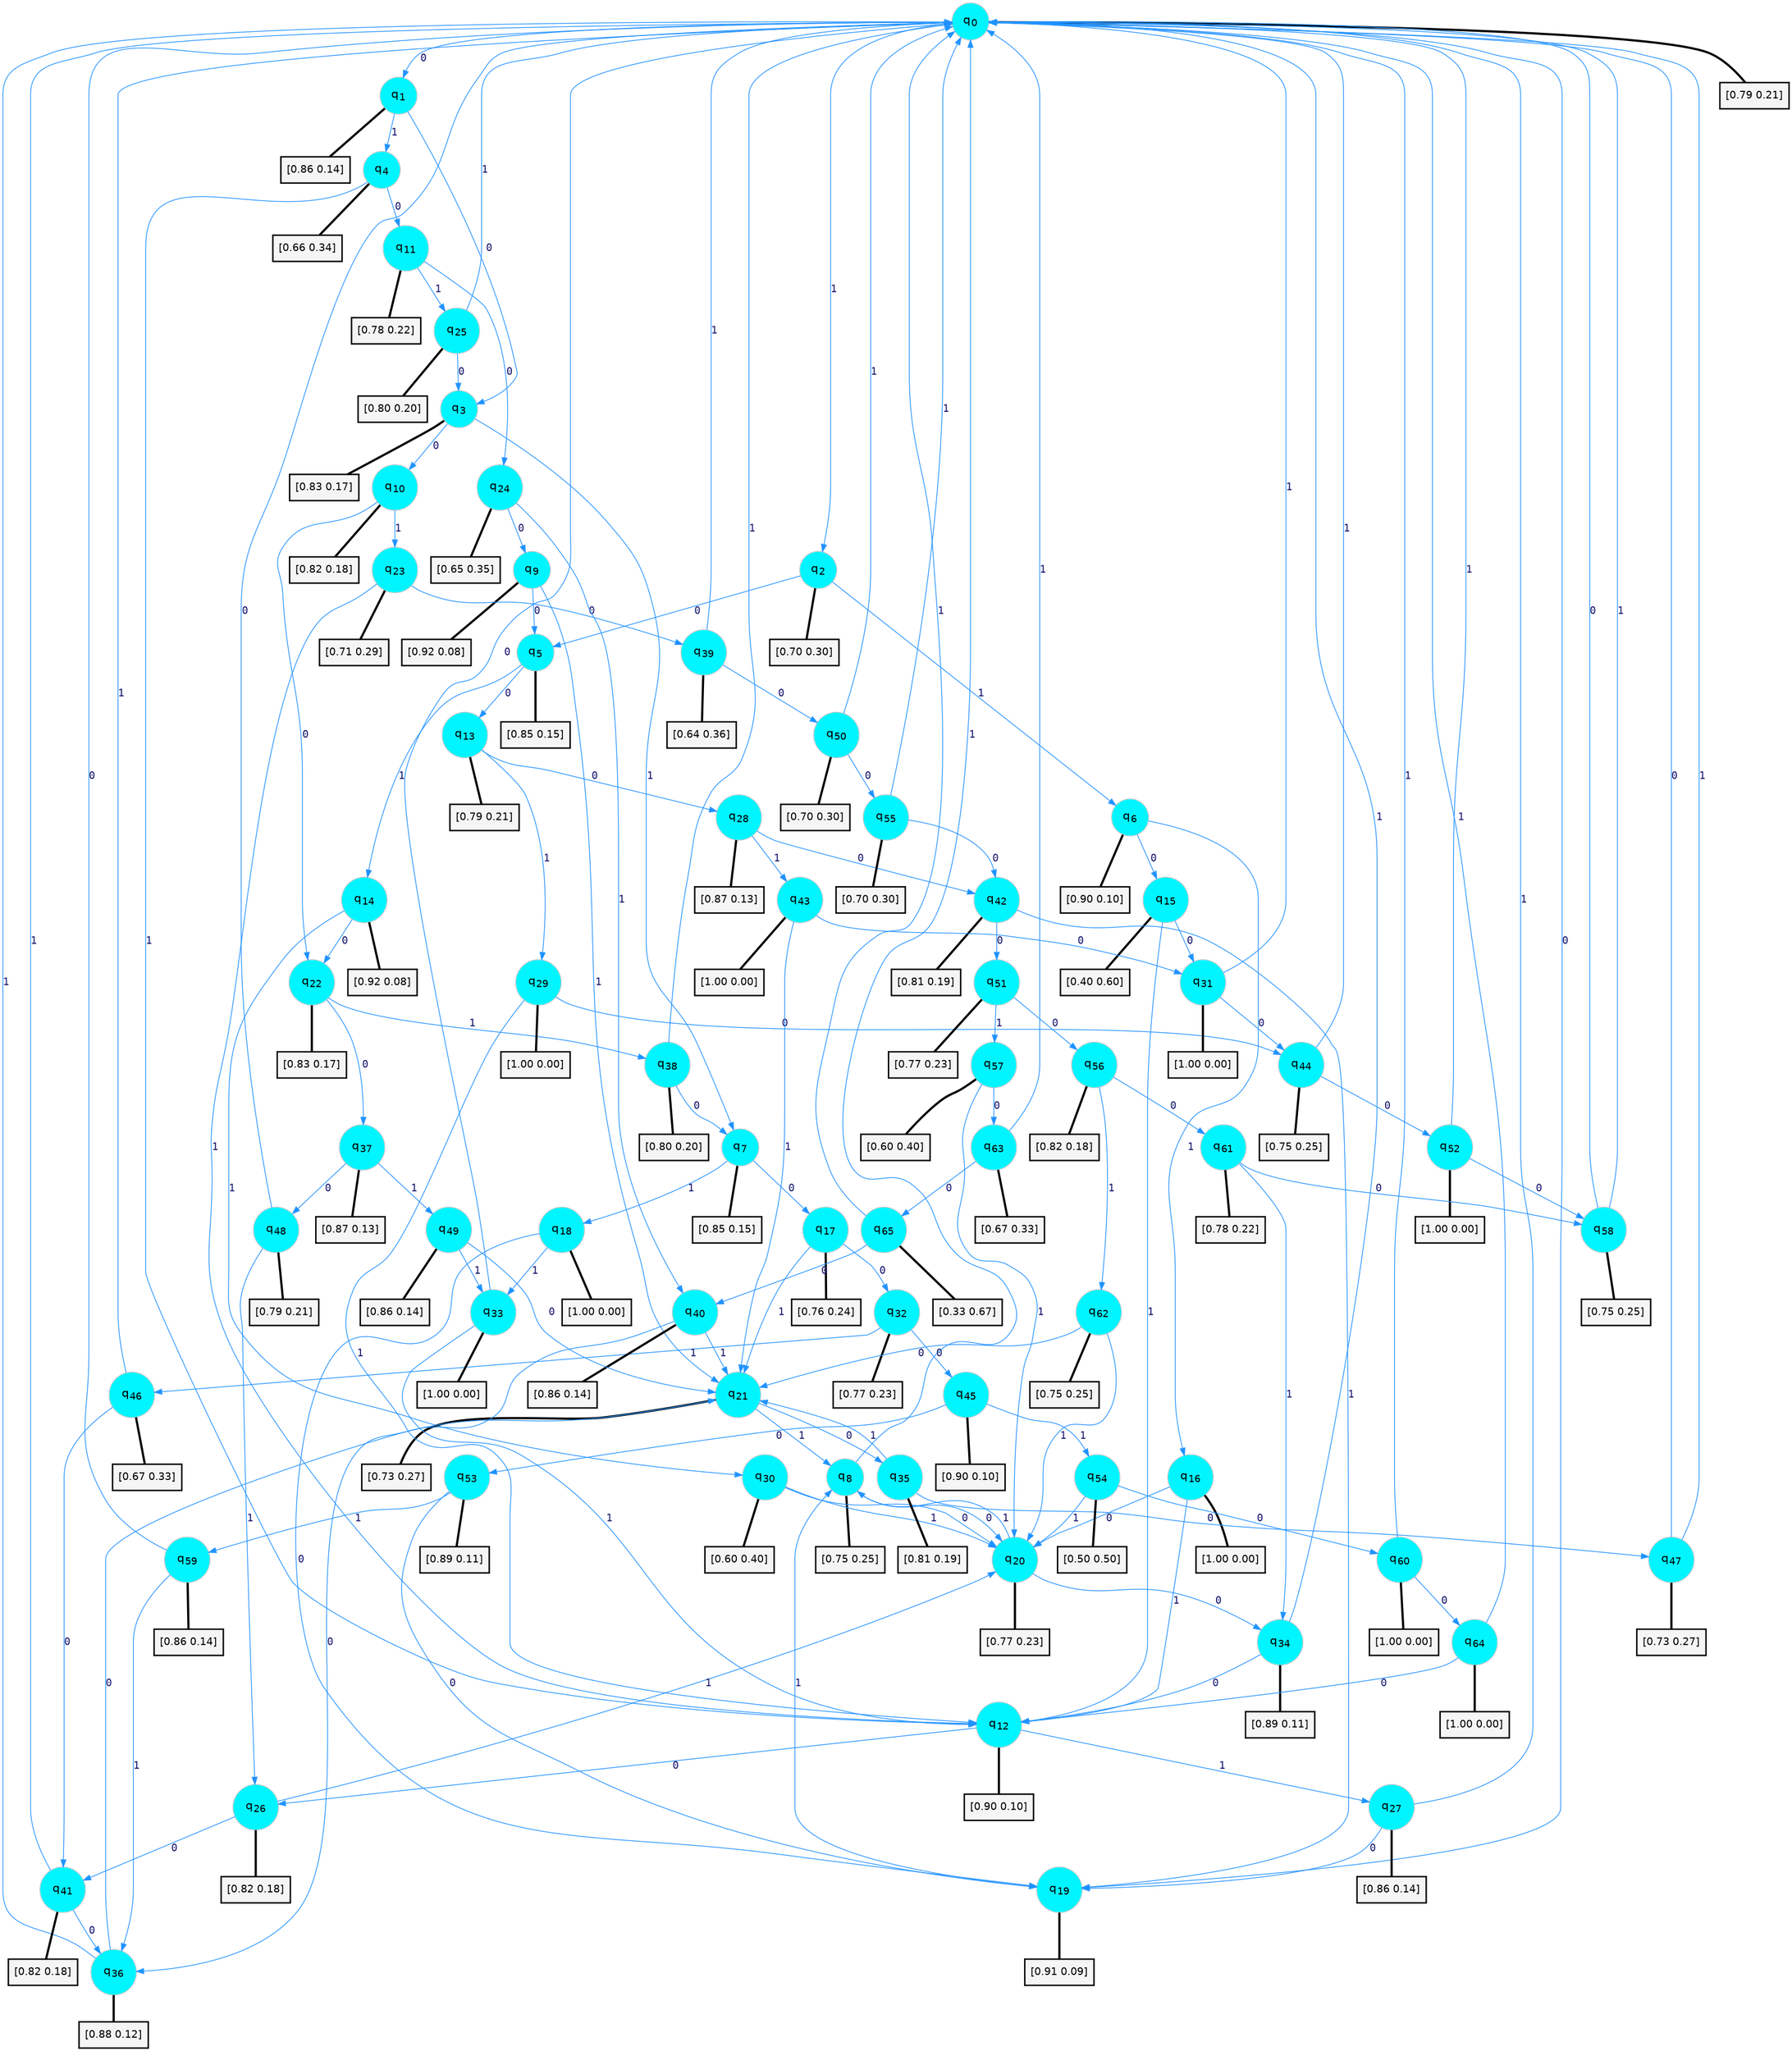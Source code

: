 digraph G {
graph [
bgcolor=transparent, dpi=300, rankdir=TD, size="40,25"];
node [
color=gray, fillcolor=turquoise1, fontcolor=black, fontname=Helvetica, fontsize=16, fontweight=bold, shape=circle, style=filled];
edge [
arrowsize=1, color=dodgerblue1, fontcolor=midnightblue, fontname=courier, fontweight=bold, penwidth=1, style=solid, weight=20];
0[label=<q<SUB>0</SUB>>];
1[label=<q<SUB>1</SUB>>];
2[label=<q<SUB>2</SUB>>];
3[label=<q<SUB>3</SUB>>];
4[label=<q<SUB>4</SUB>>];
5[label=<q<SUB>5</SUB>>];
6[label=<q<SUB>6</SUB>>];
7[label=<q<SUB>7</SUB>>];
8[label=<q<SUB>8</SUB>>];
9[label=<q<SUB>9</SUB>>];
10[label=<q<SUB>10</SUB>>];
11[label=<q<SUB>11</SUB>>];
12[label=<q<SUB>12</SUB>>];
13[label=<q<SUB>13</SUB>>];
14[label=<q<SUB>14</SUB>>];
15[label=<q<SUB>15</SUB>>];
16[label=<q<SUB>16</SUB>>];
17[label=<q<SUB>17</SUB>>];
18[label=<q<SUB>18</SUB>>];
19[label=<q<SUB>19</SUB>>];
20[label=<q<SUB>20</SUB>>];
21[label=<q<SUB>21</SUB>>];
22[label=<q<SUB>22</SUB>>];
23[label=<q<SUB>23</SUB>>];
24[label=<q<SUB>24</SUB>>];
25[label=<q<SUB>25</SUB>>];
26[label=<q<SUB>26</SUB>>];
27[label=<q<SUB>27</SUB>>];
28[label=<q<SUB>28</SUB>>];
29[label=<q<SUB>29</SUB>>];
30[label=<q<SUB>30</SUB>>];
31[label=<q<SUB>31</SUB>>];
32[label=<q<SUB>32</SUB>>];
33[label=<q<SUB>33</SUB>>];
34[label=<q<SUB>34</SUB>>];
35[label=<q<SUB>35</SUB>>];
36[label=<q<SUB>36</SUB>>];
37[label=<q<SUB>37</SUB>>];
38[label=<q<SUB>38</SUB>>];
39[label=<q<SUB>39</SUB>>];
40[label=<q<SUB>40</SUB>>];
41[label=<q<SUB>41</SUB>>];
42[label=<q<SUB>42</SUB>>];
43[label=<q<SUB>43</SUB>>];
44[label=<q<SUB>44</SUB>>];
45[label=<q<SUB>45</SUB>>];
46[label=<q<SUB>46</SUB>>];
47[label=<q<SUB>47</SUB>>];
48[label=<q<SUB>48</SUB>>];
49[label=<q<SUB>49</SUB>>];
50[label=<q<SUB>50</SUB>>];
51[label=<q<SUB>51</SUB>>];
52[label=<q<SUB>52</SUB>>];
53[label=<q<SUB>53</SUB>>];
54[label=<q<SUB>54</SUB>>];
55[label=<q<SUB>55</SUB>>];
56[label=<q<SUB>56</SUB>>];
57[label=<q<SUB>57</SUB>>];
58[label=<q<SUB>58</SUB>>];
59[label=<q<SUB>59</SUB>>];
60[label=<q<SUB>60</SUB>>];
61[label=<q<SUB>61</SUB>>];
62[label=<q<SUB>62</SUB>>];
63[label=<q<SUB>63</SUB>>];
64[label=<q<SUB>64</SUB>>];
65[label=<q<SUB>65</SUB>>];
66[label="[0.79 0.21]", shape=box,fontcolor=black, fontname=Helvetica, fontsize=14, penwidth=2, fillcolor=whitesmoke,color=black];
67[label="[0.86 0.14]", shape=box,fontcolor=black, fontname=Helvetica, fontsize=14, penwidth=2, fillcolor=whitesmoke,color=black];
68[label="[0.70 0.30]", shape=box,fontcolor=black, fontname=Helvetica, fontsize=14, penwidth=2, fillcolor=whitesmoke,color=black];
69[label="[0.83 0.17]", shape=box,fontcolor=black, fontname=Helvetica, fontsize=14, penwidth=2, fillcolor=whitesmoke,color=black];
70[label="[0.66 0.34]", shape=box,fontcolor=black, fontname=Helvetica, fontsize=14, penwidth=2, fillcolor=whitesmoke,color=black];
71[label="[0.85 0.15]", shape=box,fontcolor=black, fontname=Helvetica, fontsize=14, penwidth=2, fillcolor=whitesmoke,color=black];
72[label="[0.90 0.10]", shape=box,fontcolor=black, fontname=Helvetica, fontsize=14, penwidth=2, fillcolor=whitesmoke,color=black];
73[label="[0.85 0.15]", shape=box,fontcolor=black, fontname=Helvetica, fontsize=14, penwidth=2, fillcolor=whitesmoke,color=black];
74[label="[0.75 0.25]", shape=box,fontcolor=black, fontname=Helvetica, fontsize=14, penwidth=2, fillcolor=whitesmoke,color=black];
75[label="[0.92 0.08]", shape=box,fontcolor=black, fontname=Helvetica, fontsize=14, penwidth=2, fillcolor=whitesmoke,color=black];
76[label="[0.82 0.18]", shape=box,fontcolor=black, fontname=Helvetica, fontsize=14, penwidth=2, fillcolor=whitesmoke,color=black];
77[label="[0.78 0.22]", shape=box,fontcolor=black, fontname=Helvetica, fontsize=14, penwidth=2, fillcolor=whitesmoke,color=black];
78[label="[0.90 0.10]", shape=box,fontcolor=black, fontname=Helvetica, fontsize=14, penwidth=2, fillcolor=whitesmoke,color=black];
79[label="[0.79 0.21]", shape=box,fontcolor=black, fontname=Helvetica, fontsize=14, penwidth=2, fillcolor=whitesmoke,color=black];
80[label="[0.92 0.08]", shape=box,fontcolor=black, fontname=Helvetica, fontsize=14, penwidth=2, fillcolor=whitesmoke,color=black];
81[label="[0.40 0.60]", shape=box,fontcolor=black, fontname=Helvetica, fontsize=14, penwidth=2, fillcolor=whitesmoke,color=black];
82[label="[1.00 0.00]", shape=box,fontcolor=black, fontname=Helvetica, fontsize=14, penwidth=2, fillcolor=whitesmoke,color=black];
83[label="[0.76 0.24]", shape=box,fontcolor=black, fontname=Helvetica, fontsize=14, penwidth=2, fillcolor=whitesmoke,color=black];
84[label="[1.00 0.00]", shape=box,fontcolor=black, fontname=Helvetica, fontsize=14, penwidth=2, fillcolor=whitesmoke,color=black];
85[label="[0.91 0.09]", shape=box,fontcolor=black, fontname=Helvetica, fontsize=14, penwidth=2, fillcolor=whitesmoke,color=black];
86[label="[0.77 0.23]", shape=box,fontcolor=black, fontname=Helvetica, fontsize=14, penwidth=2, fillcolor=whitesmoke,color=black];
87[label="[0.73 0.27]", shape=box,fontcolor=black, fontname=Helvetica, fontsize=14, penwidth=2, fillcolor=whitesmoke,color=black];
88[label="[0.83 0.17]", shape=box,fontcolor=black, fontname=Helvetica, fontsize=14, penwidth=2, fillcolor=whitesmoke,color=black];
89[label="[0.71 0.29]", shape=box,fontcolor=black, fontname=Helvetica, fontsize=14, penwidth=2, fillcolor=whitesmoke,color=black];
90[label="[0.65 0.35]", shape=box,fontcolor=black, fontname=Helvetica, fontsize=14, penwidth=2, fillcolor=whitesmoke,color=black];
91[label="[0.80 0.20]", shape=box,fontcolor=black, fontname=Helvetica, fontsize=14, penwidth=2, fillcolor=whitesmoke,color=black];
92[label="[0.82 0.18]", shape=box,fontcolor=black, fontname=Helvetica, fontsize=14, penwidth=2, fillcolor=whitesmoke,color=black];
93[label="[0.86 0.14]", shape=box,fontcolor=black, fontname=Helvetica, fontsize=14, penwidth=2, fillcolor=whitesmoke,color=black];
94[label="[0.87 0.13]", shape=box,fontcolor=black, fontname=Helvetica, fontsize=14, penwidth=2, fillcolor=whitesmoke,color=black];
95[label="[1.00 0.00]", shape=box,fontcolor=black, fontname=Helvetica, fontsize=14, penwidth=2, fillcolor=whitesmoke,color=black];
96[label="[0.60 0.40]", shape=box,fontcolor=black, fontname=Helvetica, fontsize=14, penwidth=2, fillcolor=whitesmoke,color=black];
97[label="[1.00 0.00]", shape=box,fontcolor=black, fontname=Helvetica, fontsize=14, penwidth=2, fillcolor=whitesmoke,color=black];
98[label="[0.77 0.23]", shape=box,fontcolor=black, fontname=Helvetica, fontsize=14, penwidth=2, fillcolor=whitesmoke,color=black];
99[label="[1.00 0.00]", shape=box,fontcolor=black, fontname=Helvetica, fontsize=14, penwidth=2, fillcolor=whitesmoke,color=black];
100[label="[0.89 0.11]", shape=box,fontcolor=black, fontname=Helvetica, fontsize=14, penwidth=2, fillcolor=whitesmoke,color=black];
101[label="[0.81 0.19]", shape=box,fontcolor=black, fontname=Helvetica, fontsize=14, penwidth=2, fillcolor=whitesmoke,color=black];
102[label="[0.88 0.12]", shape=box,fontcolor=black, fontname=Helvetica, fontsize=14, penwidth=2, fillcolor=whitesmoke,color=black];
103[label="[0.87 0.13]", shape=box,fontcolor=black, fontname=Helvetica, fontsize=14, penwidth=2, fillcolor=whitesmoke,color=black];
104[label="[0.80 0.20]", shape=box,fontcolor=black, fontname=Helvetica, fontsize=14, penwidth=2, fillcolor=whitesmoke,color=black];
105[label="[0.64 0.36]", shape=box,fontcolor=black, fontname=Helvetica, fontsize=14, penwidth=2, fillcolor=whitesmoke,color=black];
106[label="[0.86 0.14]", shape=box,fontcolor=black, fontname=Helvetica, fontsize=14, penwidth=2, fillcolor=whitesmoke,color=black];
107[label="[0.82 0.18]", shape=box,fontcolor=black, fontname=Helvetica, fontsize=14, penwidth=2, fillcolor=whitesmoke,color=black];
108[label="[0.81 0.19]", shape=box,fontcolor=black, fontname=Helvetica, fontsize=14, penwidth=2, fillcolor=whitesmoke,color=black];
109[label="[1.00 0.00]", shape=box,fontcolor=black, fontname=Helvetica, fontsize=14, penwidth=2, fillcolor=whitesmoke,color=black];
110[label="[0.75 0.25]", shape=box,fontcolor=black, fontname=Helvetica, fontsize=14, penwidth=2, fillcolor=whitesmoke,color=black];
111[label="[0.90 0.10]", shape=box,fontcolor=black, fontname=Helvetica, fontsize=14, penwidth=2, fillcolor=whitesmoke,color=black];
112[label="[0.67 0.33]", shape=box,fontcolor=black, fontname=Helvetica, fontsize=14, penwidth=2, fillcolor=whitesmoke,color=black];
113[label="[0.73 0.27]", shape=box,fontcolor=black, fontname=Helvetica, fontsize=14, penwidth=2, fillcolor=whitesmoke,color=black];
114[label="[0.79 0.21]", shape=box,fontcolor=black, fontname=Helvetica, fontsize=14, penwidth=2, fillcolor=whitesmoke,color=black];
115[label="[0.86 0.14]", shape=box,fontcolor=black, fontname=Helvetica, fontsize=14, penwidth=2, fillcolor=whitesmoke,color=black];
116[label="[0.70 0.30]", shape=box,fontcolor=black, fontname=Helvetica, fontsize=14, penwidth=2, fillcolor=whitesmoke,color=black];
117[label="[0.77 0.23]", shape=box,fontcolor=black, fontname=Helvetica, fontsize=14, penwidth=2, fillcolor=whitesmoke,color=black];
118[label="[1.00 0.00]", shape=box,fontcolor=black, fontname=Helvetica, fontsize=14, penwidth=2, fillcolor=whitesmoke,color=black];
119[label="[0.89 0.11]", shape=box,fontcolor=black, fontname=Helvetica, fontsize=14, penwidth=2, fillcolor=whitesmoke,color=black];
120[label="[0.50 0.50]", shape=box,fontcolor=black, fontname=Helvetica, fontsize=14, penwidth=2, fillcolor=whitesmoke,color=black];
121[label="[0.70 0.30]", shape=box,fontcolor=black, fontname=Helvetica, fontsize=14, penwidth=2, fillcolor=whitesmoke,color=black];
122[label="[0.82 0.18]", shape=box,fontcolor=black, fontname=Helvetica, fontsize=14, penwidth=2, fillcolor=whitesmoke,color=black];
123[label="[0.60 0.40]", shape=box,fontcolor=black, fontname=Helvetica, fontsize=14, penwidth=2, fillcolor=whitesmoke,color=black];
124[label="[0.75 0.25]", shape=box,fontcolor=black, fontname=Helvetica, fontsize=14, penwidth=2, fillcolor=whitesmoke,color=black];
125[label="[0.86 0.14]", shape=box,fontcolor=black, fontname=Helvetica, fontsize=14, penwidth=2, fillcolor=whitesmoke,color=black];
126[label="[1.00 0.00]", shape=box,fontcolor=black, fontname=Helvetica, fontsize=14, penwidth=2, fillcolor=whitesmoke,color=black];
127[label="[0.78 0.22]", shape=box,fontcolor=black, fontname=Helvetica, fontsize=14, penwidth=2, fillcolor=whitesmoke,color=black];
128[label="[0.75 0.25]", shape=box,fontcolor=black, fontname=Helvetica, fontsize=14, penwidth=2, fillcolor=whitesmoke,color=black];
129[label="[0.67 0.33]", shape=box,fontcolor=black, fontname=Helvetica, fontsize=14, penwidth=2, fillcolor=whitesmoke,color=black];
130[label="[1.00 0.00]", shape=box,fontcolor=black, fontname=Helvetica, fontsize=14, penwidth=2, fillcolor=whitesmoke,color=black];
131[label="[0.33 0.67]", shape=box,fontcolor=black, fontname=Helvetica, fontsize=14, penwidth=2, fillcolor=whitesmoke,color=black];
0->1 [label=0];
0->2 [label=1];
0->66 [arrowhead=none, penwidth=3,color=black];
1->3 [label=0];
1->4 [label=1];
1->67 [arrowhead=none, penwidth=3,color=black];
2->5 [label=0];
2->6 [label=1];
2->68 [arrowhead=none, penwidth=3,color=black];
3->10 [label=0];
3->7 [label=1];
3->69 [arrowhead=none, penwidth=3,color=black];
4->11 [label=0];
4->12 [label=1];
4->70 [arrowhead=none, penwidth=3,color=black];
5->13 [label=0];
5->14 [label=1];
5->71 [arrowhead=none, penwidth=3,color=black];
6->15 [label=0];
6->16 [label=1];
6->72 [arrowhead=none, penwidth=3,color=black];
7->17 [label=0];
7->18 [label=1];
7->73 [arrowhead=none, penwidth=3,color=black];
8->20 [label=0];
8->0 [label=1];
8->74 [arrowhead=none, penwidth=3,color=black];
9->5 [label=0];
9->21 [label=1];
9->75 [arrowhead=none, penwidth=3,color=black];
10->22 [label=0];
10->23 [label=1];
10->76 [arrowhead=none, penwidth=3,color=black];
11->24 [label=0];
11->25 [label=1];
11->77 [arrowhead=none, penwidth=3,color=black];
12->26 [label=0];
12->27 [label=1];
12->78 [arrowhead=none, penwidth=3,color=black];
13->28 [label=0];
13->29 [label=1];
13->79 [arrowhead=none, penwidth=3,color=black];
14->22 [label=0];
14->30 [label=1];
14->80 [arrowhead=none, penwidth=3,color=black];
15->31 [label=0];
15->12 [label=1];
15->81 [arrowhead=none, penwidth=3,color=black];
16->20 [label=0];
16->12 [label=1];
16->82 [arrowhead=none, penwidth=3,color=black];
17->32 [label=0];
17->21 [label=1];
17->83 [arrowhead=none, penwidth=3,color=black];
18->19 [label=0];
18->33 [label=1];
18->84 [arrowhead=none, penwidth=3,color=black];
19->0 [label=0];
19->8 [label=1];
19->85 [arrowhead=none, penwidth=3,color=black];
20->34 [label=0];
20->8 [label=1];
20->86 [arrowhead=none, penwidth=3,color=black];
21->35 [label=0];
21->8 [label=1];
21->87 [arrowhead=none, penwidth=3,color=black];
22->37 [label=0];
22->38 [label=1];
22->88 [arrowhead=none, penwidth=3,color=black];
23->39 [label=0];
23->12 [label=1];
23->89 [arrowhead=none, penwidth=3,color=black];
24->9 [label=0];
24->40 [label=1];
24->90 [arrowhead=none, penwidth=3,color=black];
25->3 [label=0];
25->0 [label=1];
25->91 [arrowhead=none, penwidth=3,color=black];
26->41 [label=0];
26->20 [label=1];
26->92 [arrowhead=none, penwidth=3,color=black];
27->19 [label=0];
27->0 [label=1];
27->93 [arrowhead=none, penwidth=3,color=black];
28->42 [label=0];
28->43 [label=1];
28->94 [arrowhead=none, penwidth=3,color=black];
29->44 [label=0];
29->12 [label=1];
29->95 [arrowhead=none, penwidth=3,color=black];
30->20 [label=0];
30->20 [label=1];
30->96 [arrowhead=none, penwidth=3,color=black];
31->44 [label=0];
31->0 [label=1];
31->97 [arrowhead=none, penwidth=3,color=black];
32->45 [label=0];
32->46 [label=1];
32->98 [arrowhead=none, penwidth=3,color=black];
33->0 [label=0];
33->12 [label=1];
33->99 [arrowhead=none, penwidth=3,color=black];
34->12 [label=0];
34->0 [label=1];
34->100 [arrowhead=none, penwidth=3,color=black];
35->47 [label=0];
35->21 [label=1];
35->101 [arrowhead=none, penwidth=3,color=black];
36->21 [label=0];
36->0 [label=1];
36->102 [arrowhead=none, penwidth=3,color=black];
37->48 [label=0];
37->49 [label=1];
37->103 [arrowhead=none, penwidth=3,color=black];
38->7 [label=0];
38->0 [label=1];
38->104 [arrowhead=none, penwidth=3,color=black];
39->50 [label=0];
39->0 [label=1];
39->105 [arrowhead=none, penwidth=3,color=black];
40->36 [label=0];
40->21 [label=1];
40->106 [arrowhead=none, penwidth=3,color=black];
41->36 [label=0];
41->0 [label=1];
41->107 [arrowhead=none, penwidth=3,color=black];
42->51 [label=0];
42->19 [label=1];
42->108 [arrowhead=none, penwidth=3,color=black];
43->31 [label=0];
43->21 [label=1];
43->109 [arrowhead=none, penwidth=3,color=black];
44->52 [label=0];
44->0 [label=1];
44->110 [arrowhead=none, penwidth=3,color=black];
45->53 [label=0];
45->54 [label=1];
45->111 [arrowhead=none, penwidth=3,color=black];
46->41 [label=0];
46->0 [label=1];
46->112 [arrowhead=none, penwidth=3,color=black];
47->0 [label=0];
47->0 [label=1];
47->113 [arrowhead=none, penwidth=3,color=black];
48->0 [label=0];
48->26 [label=1];
48->114 [arrowhead=none, penwidth=3,color=black];
49->21 [label=0];
49->33 [label=1];
49->115 [arrowhead=none, penwidth=3,color=black];
50->55 [label=0];
50->0 [label=1];
50->116 [arrowhead=none, penwidth=3,color=black];
51->56 [label=0];
51->57 [label=1];
51->117 [arrowhead=none, penwidth=3,color=black];
52->58 [label=0];
52->0 [label=1];
52->118 [arrowhead=none, penwidth=3,color=black];
53->19 [label=0];
53->59 [label=1];
53->119 [arrowhead=none, penwidth=3,color=black];
54->60 [label=0];
54->20 [label=1];
54->120 [arrowhead=none, penwidth=3,color=black];
55->42 [label=0];
55->0 [label=1];
55->121 [arrowhead=none, penwidth=3,color=black];
56->61 [label=0];
56->62 [label=1];
56->122 [arrowhead=none, penwidth=3,color=black];
57->63 [label=0];
57->20 [label=1];
57->123 [arrowhead=none, penwidth=3,color=black];
58->0 [label=0];
58->0 [label=1];
58->124 [arrowhead=none, penwidth=3,color=black];
59->0 [label=0];
59->36 [label=1];
59->125 [arrowhead=none, penwidth=3,color=black];
60->64 [label=0];
60->0 [label=1];
60->126 [arrowhead=none, penwidth=3,color=black];
61->58 [label=0];
61->34 [label=1];
61->127 [arrowhead=none, penwidth=3,color=black];
62->21 [label=0];
62->20 [label=1];
62->128 [arrowhead=none, penwidth=3,color=black];
63->65 [label=0];
63->0 [label=1];
63->129 [arrowhead=none, penwidth=3,color=black];
64->12 [label=0];
64->0 [label=1];
64->130 [arrowhead=none, penwidth=3,color=black];
65->40 [label=0];
65->0 [label=1];
65->131 [arrowhead=none, penwidth=3,color=black];
}
